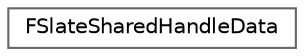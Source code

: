 digraph "Graphical Class Hierarchy"
{
 // INTERACTIVE_SVG=YES
 // LATEX_PDF_SIZE
  bgcolor="transparent";
  edge [fontname=Helvetica,fontsize=10,labelfontname=Helvetica,labelfontsize=10];
  node [fontname=Helvetica,fontsize=10,shape=box,height=0.2,width=0.4];
  rankdir="LR";
  Node0 [id="Node000000",label="FSlateSharedHandleData",height=0.2,width=0.4,color="grey40", fillcolor="white", style="filled",URL="$df/d3b/classFSlateSharedHandleData.html",tooltip="Data used to lookup a resource from a handle and to determine validity of the handle."];
}
